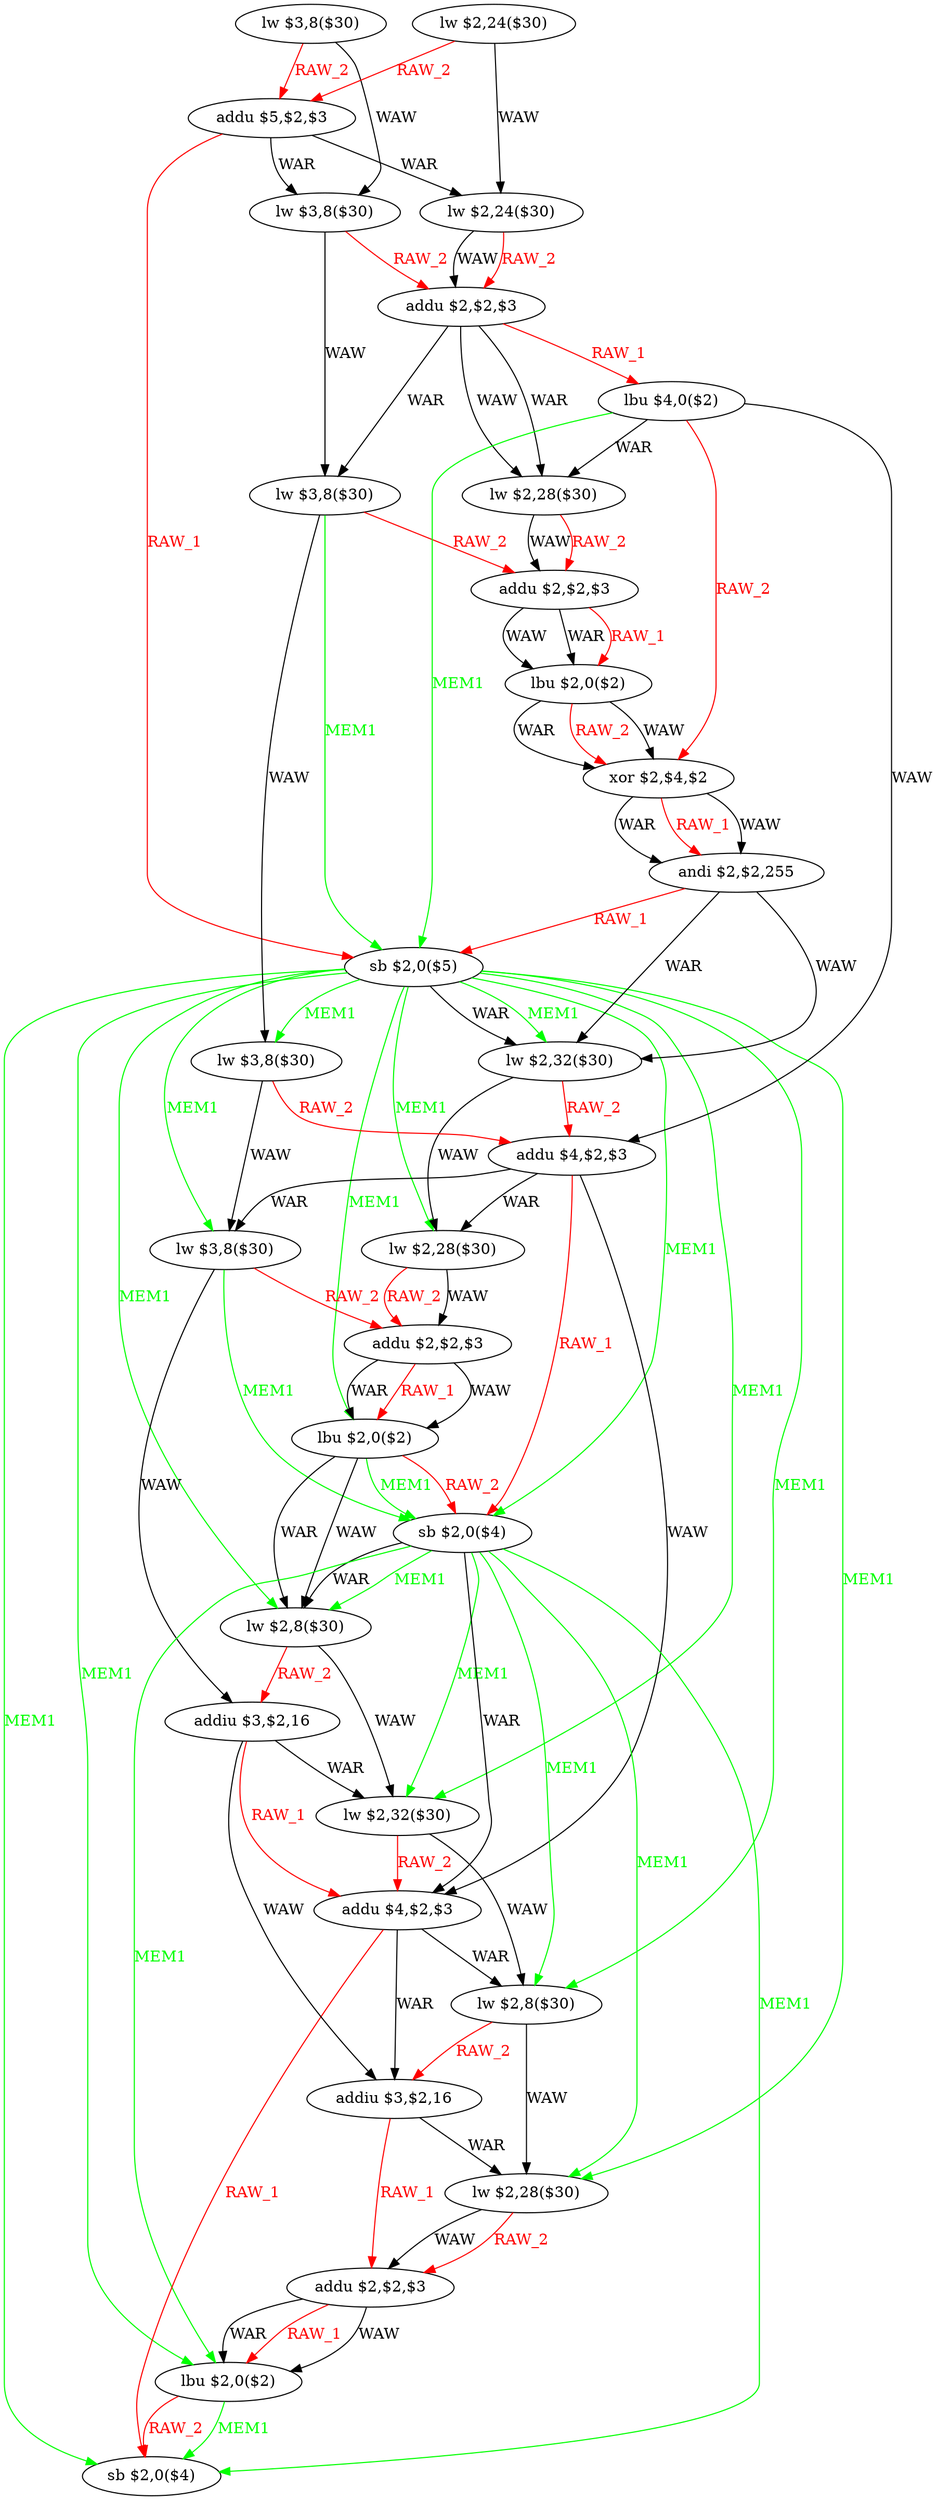 digraph G1 {
node [shape = ellipse];
i0 [label = "lw $3,8($30)"] ;
i0 ->  i2 [color = red, fontcolor = red, label= "RAW_2"];
i0 ->  i3 [label= "WAW"];
i2 [label = "addu $5,$2,$3"] ;
i2 ->  i3 [label= "WAR"];
i2 ->  i4 [label= "WAR"];
i2 ->  i13 [color = red, fontcolor = red, label= "RAW_1"];
i3 [label = "lw $3,8($30)"] ;
i3 ->  i5 [color = red, fontcolor = red, label= "RAW_2"];
i3 ->  i7 [label= "WAW"];
i5 [label = "addu $2,$2,$3"] ;
i5 ->  i6 [color = red, fontcolor = red, label= "RAW_1"];
i5 ->  i7 [label= "WAR"];
i5 ->  i8 [label= "WAW"];
i5 ->  i8 [label= "WAR"];
i6 [label = "lbu $4,0($2)"] ;
i6 ->  i8 [label= "WAR"];
i6 ->  i11 [color = red, fontcolor = red, label= "RAW_2"];
i6 ->  i13 [color = green, fontcolor = green, label= "MEM1"];
i6 ->  i16 [label= "WAW"];
i8 [label = "lw $2,28($30)"] ;
i8 ->  i9 [label= "WAW"];
i8 ->  i9 [color = red, fontcolor = red, label= "RAW_2"];
i9 [label = "addu $2,$2,$3"] ;
i9 ->  i10 [label= "WAW"];
i9 ->  i10 [label= "WAR"];
i9 ->  i10 [color = red, fontcolor = red, label= "RAW_1"];
i10 [label = "lbu $2,0($2)"] ;
i10 ->  i11 [label= "WAW"];
i10 ->  i11 [label= "WAR"];
i10 ->  i11 [color = red, fontcolor = red, label= "RAW_2"];
i11 [label = "xor $2,$4,$2"] ;
i11 ->  i12 [label= "WAW"];
i11 ->  i12 [label= "WAR"];
i11 ->  i12 [color = red, fontcolor = red, label= "RAW_1"];
i12 [label = "andi $2,$2,255"] ;
i12 ->  i13 [color = red, fontcolor = red, label= "RAW_1"];
i12 ->  i15 [label= "WAW"];
i12 ->  i15 [label= "WAR"];
i13 [label = "sb $2,0($5)"] ;
i13 ->  i14 [color = green, fontcolor = green, label= "MEM1"];
i13 ->  i15 [label= "WAR"];
i13 ->  i15 [color = green, fontcolor = green, label= "MEM1"];
i13 ->  i17 [color = green, fontcolor = green, label= "MEM1"];
i13 ->  i18 [color = green, fontcolor = green, label= "MEM1"];
i13 ->  i20 [color = green, fontcolor = green, label= "MEM1"];
i13 ->  i21 [color = green, fontcolor = green, label= "MEM1"];
i13 ->  i22 [color = green, fontcolor = green, label= "MEM1"];
i13 ->  i24 [color = green, fontcolor = green, label= "MEM1"];
i13 ->  i26 [color = green, fontcolor = green, label= "MEM1"];
i13 ->  i28 [color = green, fontcolor = green, label= "MEM1"];
i13 ->  i30 [color = green, fontcolor = green, label= "MEM1"];
i13 ->  i31 [color = green, fontcolor = green, label= "MEM1"];
i14 [label = "lw $3,8($30)"] ;
i14 ->  i16 [color = red, fontcolor = red, label= "RAW_2"];
i14 ->  i17 [label= "WAW"];
i16 [label = "addu $4,$2,$3"] ;
i16 ->  i17 [label= "WAR"];
i16 ->  i18 [label= "WAR"];
i16 ->  i21 [color = red, fontcolor = red, label= "RAW_1"];
i16 ->  i25 [label= "WAW"];
i17 [label = "lw $3,8($30)"] ;
i17 ->  i19 [color = red, fontcolor = red, label= "RAW_2"];
i17 ->  i21 [color = green, fontcolor = green, label= "MEM1"];
i17 ->  i23 [label= "WAW"];
i19 [label = "addu $2,$2,$3"] ;
i19 ->  i20 [label= "WAW"];
i19 ->  i20 [label= "WAR"];
i19 ->  i20 [color = red, fontcolor = red, label= "RAW_1"];
i20 [label = "lbu $2,0($2)"] ;
i20 ->  i21 [color = green, fontcolor = green, label= "MEM1"];
i20 ->  i21 [color = red, fontcolor = red, label= "RAW_2"];
i20 ->  i22 [label= "WAW"];
i20 ->  i22 [label= "WAR"];
i21 [label = "sb $2,0($4)"] ;
i21 ->  i22 [label= "WAR"];
i21 ->  i22 [color = green, fontcolor = green, label= "MEM1"];
i21 ->  i24 [color = green, fontcolor = green, label= "MEM1"];
i21 ->  i25 [label= "WAR"];
i21 ->  i26 [color = green, fontcolor = green, label= "MEM1"];
i21 ->  i28 [color = green, fontcolor = green, label= "MEM1"];
i21 ->  i30 [color = green, fontcolor = green, label= "MEM1"];
i21 ->  i31 [color = green, fontcolor = green, label= "MEM1"];
i22 [label = "lw $2,8($30)"] ;
i22 ->  i23 [color = red, fontcolor = red, label= "RAW_2"];
i22 ->  i24 [label= "WAW"];
i23 [label = "addiu $3,$2,16"] ;
i23 ->  i24 [label= "WAR"];
i23 ->  i25 [color = red, fontcolor = red, label= "RAW_1"];
i23 ->  i27 [label= "WAW"];
i24 [label = "lw $2,32($30)"] ;
i24 ->  i25 [color = red, fontcolor = red, label= "RAW_2"];
i24 ->  i26 [label= "WAW"];
i25 [label = "addu $4,$2,$3"] ;
i25 ->  i26 [label= "WAR"];
i25 ->  i27 [label= "WAR"];
i25 ->  i31 [color = red, fontcolor = red, label= "RAW_1"];
i26 [label = "lw $2,8($30)"] ;
i26 ->  i27 [color = red, fontcolor = red, label= "RAW_2"];
i26 ->  i28 [label= "WAW"];
i27 [label = "addiu $3,$2,16"] ;
i27 ->  i28 [label= "WAR"];
i27 ->  i29 [color = red, fontcolor = red, label= "RAW_1"];
i28 [label = "lw $2,28($30)"] ;
i28 ->  i29 [label= "WAW"];
i28 ->  i29 [color = red, fontcolor = red, label= "RAW_2"];
i29 [label = "addu $2,$2,$3"] ;
i29 ->  i30 [label= "WAW"];
i29 ->  i30 [label= "WAR"];
i29 ->  i30 [color = red, fontcolor = red, label= "RAW_1"];
i30 [label = "lbu $2,0($2)"] ;
i30 ->  i31 [color = green, fontcolor = green, label= "MEM1"];
i30 ->  i31 [color = red, fontcolor = red, label= "RAW_2"];
i31 [label = "sb $2,0($4)"] ;
i18 [label = "lw $2,28($30)"] ;
i18 ->  i19 [label= "WAW"];
i18 ->  i19 [color = red, fontcolor = red, label= "RAW_2"];
i15 [label = "lw $2,32($30)"] ;
i15 ->  i16 [color = red, fontcolor = red, label= "RAW_2"];
i15 ->  i18 [label= "WAW"];
i7 [label = "lw $3,8($30)"] ;
i7 ->  i9 [color = red, fontcolor = red, label= "RAW_2"];
i7 ->  i13 [color = green, fontcolor = green, label= "MEM1"];
i7 ->  i14 [label= "WAW"];
i4 [label = "lw $2,24($30)"] ;
i4 ->  i5 [label= "WAW"];
i4 ->  i5 [color = red, fontcolor = red, label= "RAW_2"];
i1 [label = "lw $2,24($30)"] ;
i1 ->  i2 [color = red, fontcolor = red, label= "RAW_2"];
i1 ->  i4 [label= "WAW"];
}
